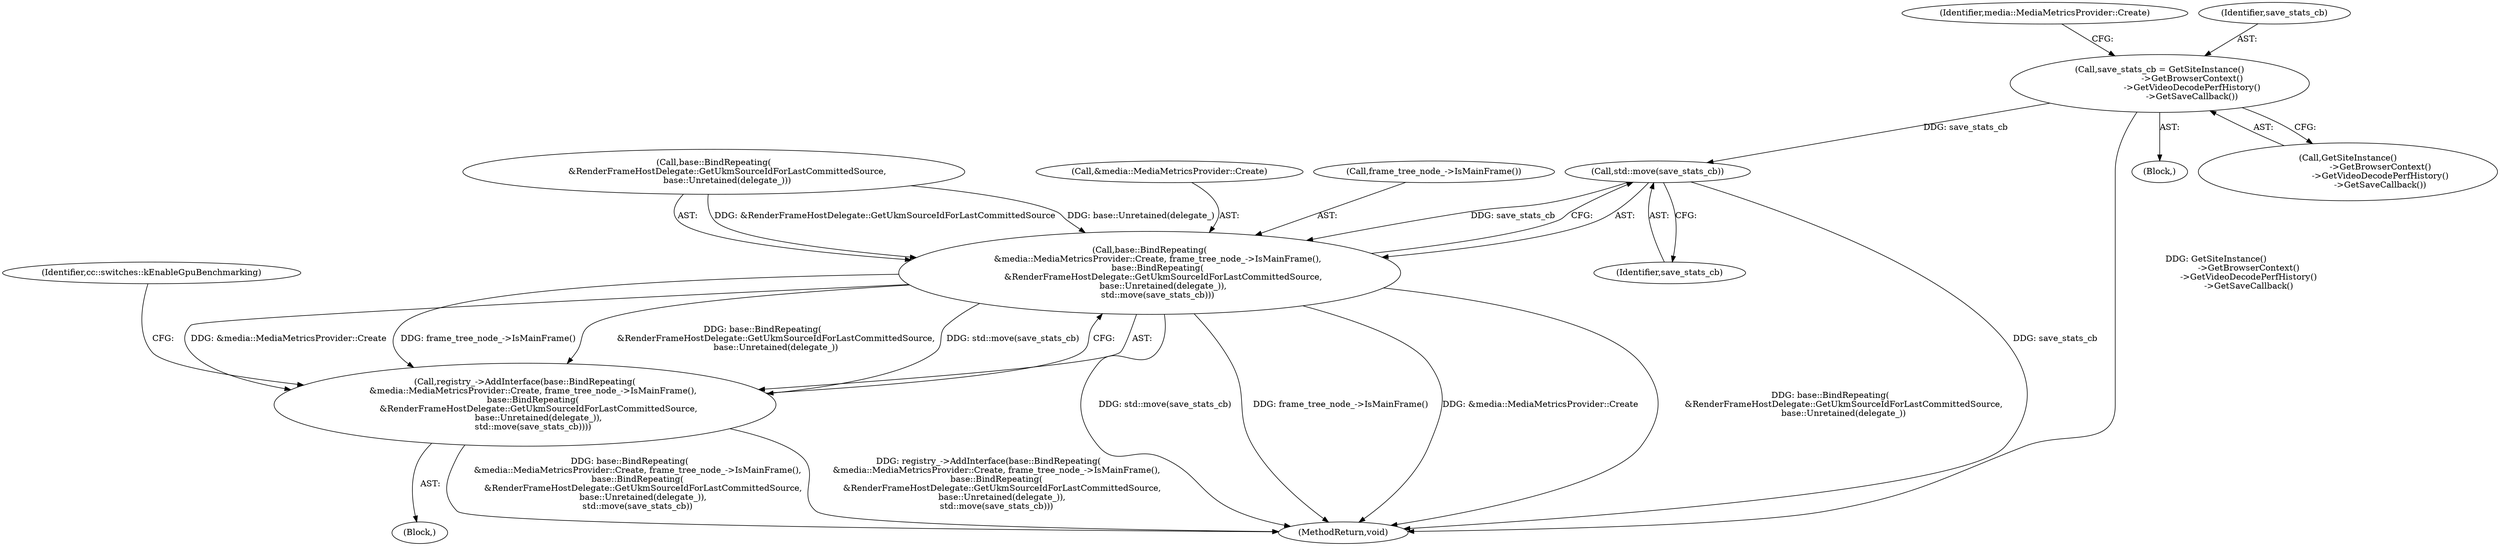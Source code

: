 digraph "0_Chrome_971548cdca2d4c0a6fedd3db0c94372c2a27eac3_0@API" {
"1000330" [label="(Call,std::move(save_stats_cb))"];
"1000317" [label="(Call,save_stats_cb = GetSiteInstance()\n                        ->GetBrowserContext()\n                        ->GetVideoDecodePerfHistory()\n                        ->GetSaveCallback())"];
"1000321" [label="(Call,base::BindRepeating(\n      &media::MediaMetricsProvider::Create, frame_tree_node_->IsMainFrame(),\n      base::BindRepeating(\n          &RenderFrameHostDelegate::GetUkmSourceIdForLastCommittedSource,\n          base::Unretained(delegate_)),\n      std::move(save_stats_cb)))"];
"1000320" [label="(Call,registry_->AddInterface(base::BindRepeating(\n      &media::MediaMetricsProvider::Create, frame_tree_node_->IsMainFrame(),\n      base::BindRepeating(\n          &RenderFrameHostDelegate::GetUkmSourceIdForLastCommittedSource,\n          base::Unretained(delegate_)),\n      std::move(save_stats_cb))))"];
"1000320" [label="(Call,registry_->AddInterface(base::BindRepeating(\n      &media::MediaMetricsProvider::Create, frame_tree_node_->IsMainFrame(),\n      base::BindRepeating(\n          &RenderFrameHostDelegate::GetUkmSourceIdForLastCommittedSource,\n          base::Unretained(delegate_)),\n      std::move(save_stats_cb))))"];
"1000325" [label="(Call,base::BindRepeating(\n          &RenderFrameHostDelegate::GetUkmSourceIdForLastCommittedSource,\n          base::Unretained(delegate_)))"];
"1000323" [label="(Identifier,media::MediaMetricsProvider::Create)"];
"1000330" [label="(Call,std::move(save_stats_cb))"];
"1000317" [label="(Call,save_stats_cb = GetSiteInstance()\n                        ->GetBrowserContext()\n                        ->GetVideoDecodePerfHistory()\n                        ->GetSaveCallback())"];
"1000321" [label="(Call,base::BindRepeating(\n      &media::MediaMetricsProvider::Create, frame_tree_node_->IsMainFrame(),\n      base::BindRepeating(\n          &RenderFrameHostDelegate::GetUkmSourceIdForLastCommittedSource,\n          base::Unretained(delegate_)),\n      std::move(save_stats_cb)))"];
"1000316" [label="(Block,)"];
"1000319" [label="(Call,GetSiteInstance()\n                        ->GetBrowserContext()\n                        ->GetVideoDecodePerfHistory()\n                        ->GetSaveCallback())"];
"1000322" [label="(Call,&media::MediaMetricsProvider::Create)"];
"1000101" [label="(Block,)"];
"1000334" [label="(Identifier,cc::switches::kEnableGpuBenchmarking)"];
"1000390" [label="(MethodReturn,void)"];
"1000324" [label="(Call,frame_tree_node_->IsMainFrame())"];
"1000318" [label="(Identifier,save_stats_cb)"];
"1000331" [label="(Identifier,save_stats_cb)"];
"1000330" -> "1000321"  [label="AST: "];
"1000330" -> "1000331"  [label="CFG: "];
"1000331" -> "1000330"  [label="AST: "];
"1000321" -> "1000330"  [label="CFG: "];
"1000330" -> "1000390"  [label="DDG: save_stats_cb"];
"1000330" -> "1000321"  [label="DDG: save_stats_cb"];
"1000317" -> "1000330"  [label="DDG: save_stats_cb"];
"1000317" -> "1000316"  [label="AST: "];
"1000317" -> "1000319"  [label="CFG: "];
"1000318" -> "1000317"  [label="AST: "];
"1000319" -> "1000317"  [label="AST: "];
"1000323" -> "1000317"  [label="CFG: "];
"1000317" -> "1000390"  [label="DDG: GetSiteInstance()\n                        ->GetBrowserContext()\n                        ->GetVideoDecodePerfHistory()\n                        ->GetSaveCallback()"];
"1000321" -> "1000320"  [label="AST: "];
"1000322" -> "1000321"  [label="AST: "];
"1000324" -> "1000321"  [label="AST: "];
"1000325" -> "1000321"  [label="AST: "];
"1000320" -> "1000321"  [label="CFG: "];
"1000321" -> "1000390"  [label="DDG: std::move(save_stats_cb)"];
"1000321" -> "1000390"  [label="DDG: frame_tree_node_->IsMainFrame()"];
"1000321" -> "1000390"  [label="DDG: &media::MediaMetricsProvider::Create"];
"1000321" -> "1000390"  [label="DDG: base::BindRepeating(\n          &RenderFrameHostDelegate::GetUkmSourceIdForLastCommittedSource,\n          base::Unretained(delegate_))"];
"1000321" -> "1000320"  [label="DDG: &media::MediaMetricsProvider::Create"];
"1000321" -> "1000320"  [label="DDG: frame_tree_node_->IsMainFrame()"];
"1000321" -> "1000320"  [label="DDG: base::BindRepeating(\n          &RenderFrameHostDelegate::GetUkmSourceIdForLastCommittedSource,\n          base::Unretained(delegate_))"];
"1000321" -> "1000320"  [label="DDG: std::move(save_stats_cb)"];
"1000325" -> "1000321"  [label="DDG: &RenderFrameHostDelegate::GetUkmSourceIdForLastCommittedSource"];
"1000325" -> "1000321"  [label="DDG: base::Unretained(delegate_)"];
"1000320" -> "1000101"  [label="AST: "];
"1000334" -> "1000320"  [label="CFG: "];
"1000320" -> "1000390"  [label="DDG: base::BindRepeating(\n      &media::MediaMetricsProvider::Create, frame_tree_node_->IsMainFrame(),\n      base::BindRepeating(\n          &RenderFrameHostDelegate::GetUkmSourceIdForLastCommittedSource,\n          base::Unretained(delegate_)),\n      std::move(save_stats_cb))"];
"1000320" -> "1000390"  [label="DDG: registry_->AddInterface(base::BindRepeating(\n      &media::MediaMetricsProvider::Create, frame_tree_node_->IsMainFrame(),\n      base::BindRepeating(\n          &RenderFrameHostDelegate::GetUkmSourceIdForLastCommittedSource,\n          base::Unretained(delegate_)),\n      std::move(save_stats_cb)))"];
}
